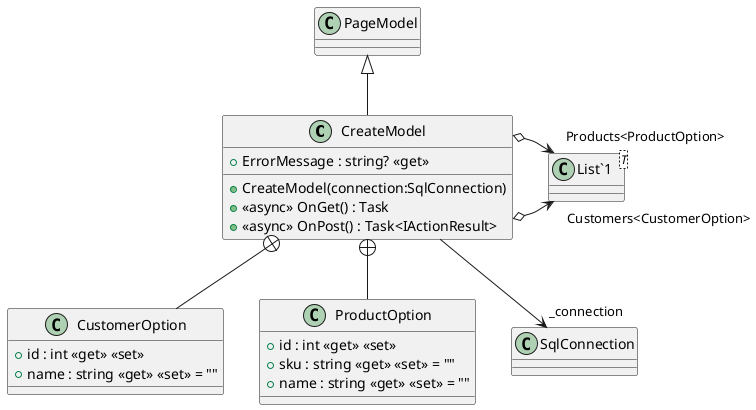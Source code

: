 @startuml
class CreateModel {
    + CreateModel(connection:SqlConnection)
    + ErrorMessage : string? <<get>>
    + <<async>> OnGet() : Task
    + <<async>> OnPost() : Task<IActionResult>
}
class "List`1"<T> {
}
class CustomerOption {
    + id : int <<get>> <<set>>
    + name : string <<get>> <<set>> = ""
}
class ProductOption {
    + id : int <<get>> <<set>>
    + sku : string <<get>> <<set>> = ""
    + name : string <<get>> <<set>> = ""
}
PageModel <|-- CreateModel
CreateModel --> "_connection" SqlConnection
CreateModel o-> "Customers<CustomerOption>" "List`1"
CreateModel o-> "Products<ProductOption>" "List`1"
CreateModel +-- CustomerOption
CreateModel +-- ProductOption
@enduml
